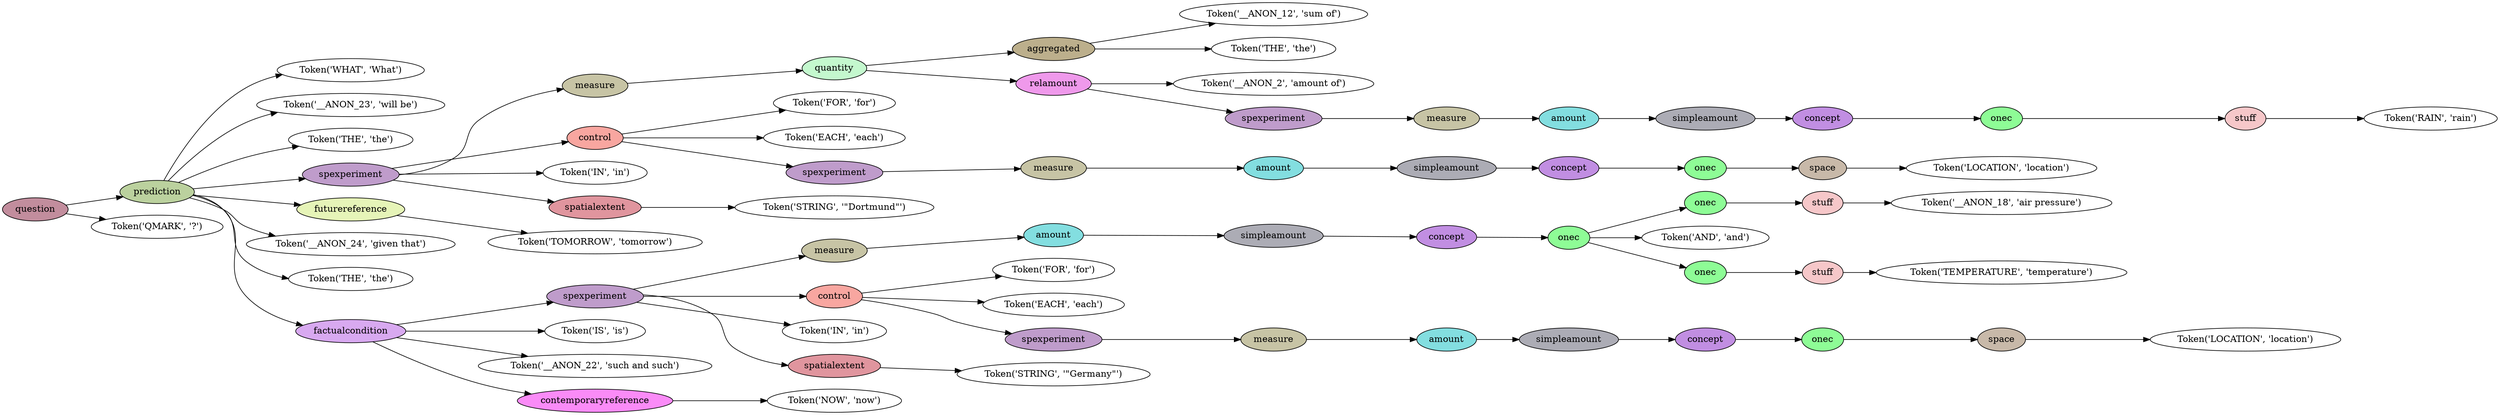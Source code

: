 digraph G {
rankdir=LR;
0 [label="Token('WHAT', 'What')"];
1 [label="Token('__ANON_23', 'will be')"];
2 [label="Token('THE', 'the')"];
3 [label="Token('__ANON_12', 'sum of')"];
4 [label="Token('THE', 'the')"];
5 [fillcolor="#bcaf8c", label=aggregated, style=filled];
5 -> 3;
5 -> 4;
6 [label="Token('__ANON_2', 'amount of')"];
7 [label="Token('RAIN', 'rain')"];
8 [fillcolor="#f6c7c9", label=stuff, style=filled];
8 -> 7;
9 [fillcolor="#8efc96", label=onec, style=filled];
9 -> 8;
10 [fillcolor="#c18ee2", label=concept, style=filled];
10 -> 9;
11 [fillcolor="#acacb5", label=simpleamount, style=filled];
11 -> 10;
12 [fillcolor="#83dee0", label=amount, style=filled];
12 -> 11;
13 [fillcolor="#c7c4a5", label=measure, style=filled];
13 -> 12;
14 [fillcolor="#bf9ccb", label=spexperiment, style=filled];
14 -> 13;
15 [fillcolor="#ef99eb", label=relamount, style=filled];
15 -> 6;
15 -> 14;
16 [fillcolor="#c4f8ce", label=quantity, style=filled];
16 -> 5;
16 -> 15;
17 [fillcolor="#c7c4a5", label=measure, style=filled];
17 -> 16;
18 [label="Token('FOR', 'for')"];
19 [label="Token('EACH', 'each')"];
20 [label="Token('LOCATION', 'location')"];
21 [fillcolor="#c8b9a9", label=space, style=filled];
21 -> 20;
22 [fillcolor="#8efc96", label=onec, style=filled];
22 -> 21;
23 [fillcolor="#c18ee2", label=concept, style=filled];
23 -> 22;
24 [fillcolor="#acacb5", label=simpleamount, style=filled];
24 -> 23;
25 [fillcolor="#83dee0", label=amount, style=filled];
25 -> 24;
26 [fillcolor="#c7c4a5", label=measure, style=filled];
26 -> 25;
27 [fillcolor="#bf9ccb", label=spexperiment, style=filled];
27 -> 26;
28 [fillcolor="#f8a6a0", label=control, style=filled];
28 -> 18;
28 -> 19;
28 -> 27;
29 [label="Token('IN', 'in')"];
30 [label="Token('STRING', '\"Dortmund\"')"];
31 [fillcolor="#e0959e", label=spatialextent, style=filled];
31 -> 30;
32 [fillcolor="#bf9ccb", label=spexperiment, style=filled];
32 -> 17;
32 -> 28;
32 -> 29;
32 -> 31;
33 [label="Token('TOMORROW', 'tomorrow')"];
34 [fillcolor="#e6f4b8", label=futurereference, style=filled];
34 -> 33;
35 [label="Token('__ANON_24', 'given that')"];
36 [label="Token('THE', 'the')"];
37 [label="Token('__ANON_18', 'air pressure')"];
38 [fillcolor="#f6c7c9", label=stuff, style=filled];
38 -> 37;
39 [fillcolor="#8efc96", label=onec, style=filled];
39 -> 38;
40 [label="Token('AND', 'and')"];
41 [label="Token('TEMPERATURE', 'temperature')"];
42 [fillcolor="#f6c7c9", label=stuff, style=filled];
42 -> 41;
43 [fillcolor="#8efc96", label=onec, style=filled];
43 -> 42;
44 [fillcolor="#8efc96", label=onec, style=filled];
44 -> 39;
44 -> 40;
44 -> 43;
45 [fillcolor="#c18ee2", label=concept, style=filled];
45 -> 44;
46 [fillcolor="#acacb5", label=simpleamount, style=filled];
46 -> 45;
47 [fillcolor="#83dee0", label=amount, style=filled];
47 -> 46;
48 [fillcolor="#c7c4a5", label=measure, style=filled];
48 -> 47;
49 [label="Token('FOR', 'for')"];
50 [label="Token('EACH', 'each')"];
51 [label="Token('LOCATION', 'location')"];
52 [fillcolor="#c8b9a9", label=space, style=filled];
52 -> 51;
53 [fillcolor="#8efc96", label=onec, style=filled];
53 -> 52;
54 [fillcolor="#c18ee2", label=concept, style=filled];
54 -> 53;
55 [fillcolor="#acacb5", label=simpleamount, style=filled];
55 -> 54;
56 [fillcolor="#83dee0", label=amount, style=filled];
56 -> 55;
57 [fillcolor="#c7c4a5", label=measure, style=filled];
57 -> 56;
58 [fillcolor="#bf9ccb", label=spexperiment, style=filled];
58 -> 57;
59 [fillcolor="#f8a6a0", label=control, style=filled];
59 -> 49;
59 -> 50;
59 -> 58;
60 [label="Token('IN', 'in')"];
61 [label="Token('STRING', '\"Germany\"')"];
62 [fillcolor="#e0959e", label=spatialextent, style=filled];
62 -> 61;
63 [fillcolor="#bf9ccb", label=spexperiment, style=filled];
63 -> 48;
63 -> 59;
63 -> 60;
63 -> 62;
64 [label="Token('IS', 'is')"];
65 [label="Token('__ANON_22', 'such and such')"];
66 [label="Token('NOW', 'now')"];
67 [fillcolor="#fa8bf7", label=contemporaryreference, style=filled];
67 -> 66;
68 [fillcolor="#d8a9f0", label=factualcondition, style=filled];
68 -> 63;
68 -> 64;
68 -> 65;
68 -> 67;
69 [fillcolor="#bbd19e", label=prediction, style=filled];
69 -> 0;
69 -> 1;
69 -> 2;
69 -> 32;
69 -> 34;
69 -> 35;
69 -> 36;
69 -> 68;
70 [label="Token('QMARK', '?')"];
71 [fillcolor="#c28d9d", label=question, style=filled];
71 -> 69;
71 -> 70;
}
